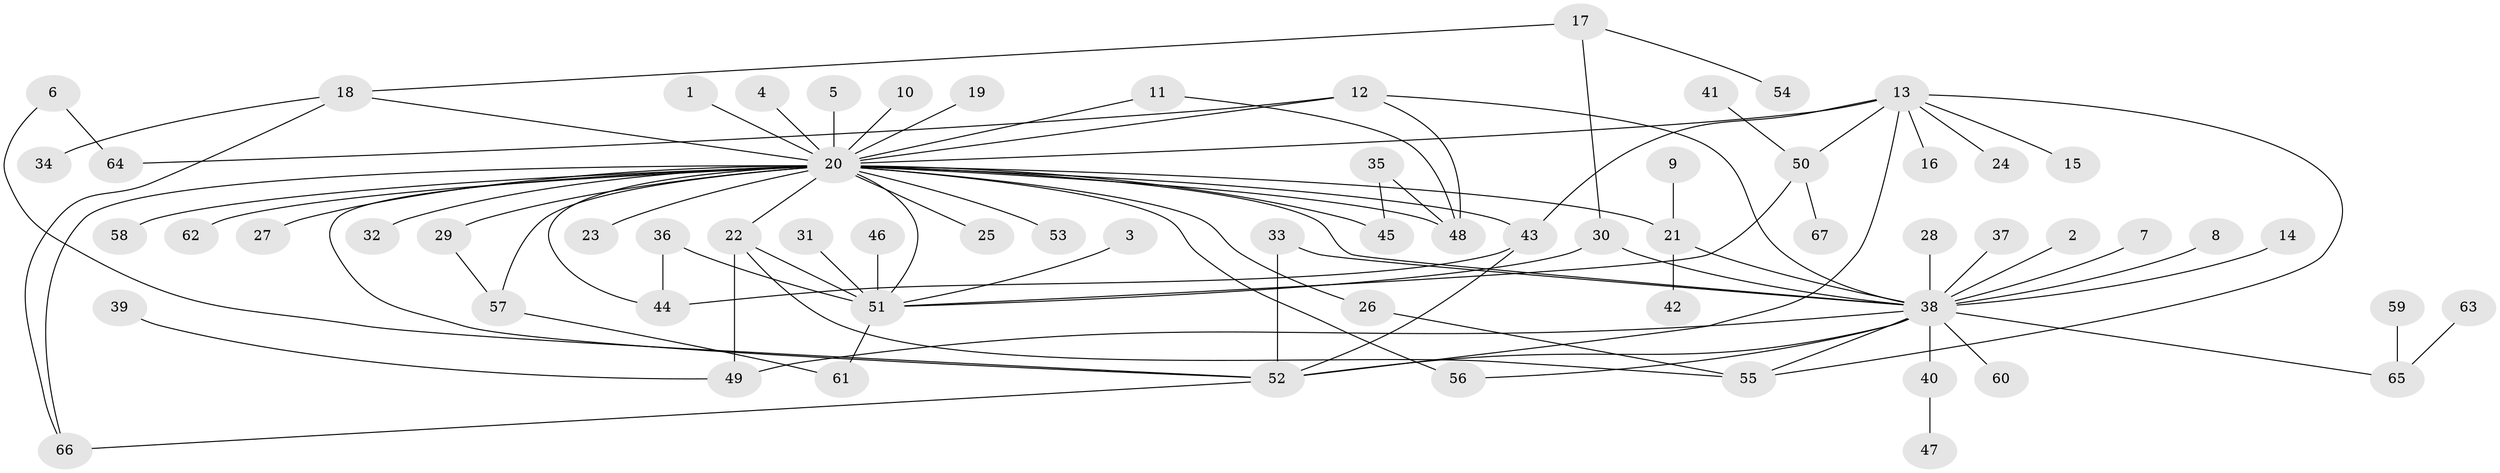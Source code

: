 // original degree distribution, {3: 0.1044776119402985, 35: 0.007462686567164179, 6: 0.03731343283582089, 10: 0.014925373134328358, 5: 0.03731343283582089, 1: 0.5746268656716418, 21: 0.007462686567164179, 12: 0.007462686567164179, 2: 0.1791044776119403, 4: 0.029850746268656716}
// Generated by graph-tools (version 1.1) at 2025/01/03/09/25 03:01:49]
// undirected, 67 vertices, 92 edges
graph export_dot {
graph [start="1"]
  node [color=gray90,style=filled];
  1;
  2;
  3;
  4;
  5;
  6;
  7;
  8;
  9;
  10;
  11;
  12;
  13;
  14;
  15;
  16;
  17;
  18;
  19;
  20;
  21;
  22;
  23;
  24;
  25;
  26;
  27;
  28;
  29;
  30;
  31;
  32;
  33;
  34;
  35;
  36;
  37;
  38;
  39;
  40;
  41;
  42;
  43;
  44;
  45;
  46;
  47;
  48;
  49;
  50;
  51;
  52;
  53;
  54;
  55;
  56;
  57;
  58;
  59;
  60;
  61;
  62;
  63;
  64;
  65;
  66;
  67;
  1 -- 20 [weight=1.0];
  2 -- 38 [weight=1.0];
  3 -- 51 [weight=1.0];
  4 -- 20 [weight=1.0];
  5 -- 20 [weight=1.0];
  6 -- 52 [weight=1.0];
  6 -- 64 [weight=1.0];
  7 -- 38 [weight=1.0];
  8 -- 38 [weight=1.0];
  9 -- 21 [weight=1.0];
  10 -- 20 [weight=1.0];
  11 -- 20 [weight=1.0];
  11 -- 48 [weight=1.0];
  12 -- 20 [weight=1.0];
  12 -- 38 [weight=1.0];
  12 -- 48 [weight=1.0];
  12 -- 64 [weight=1.0];
  13 -- 15 [weight=1.0];
  13 -- 16 [weight=1.0];
  13 -- 20 [weight=1.0];
  13 -- 24 [weight=1.0];
  13 -- 43 [weight=1.0];
  13 -- 50 [weight=1.0];
  13 -- 52 [weight=1.0];
  13 -- 55 [weight=1.0];
  14 -- 38 [weight=1.0];
  17 -- 18 [weight=1.0];
  17 -- 30 [weight=1.0];
  17 -- 54 [weight=1.0];
  18 -- 20 [weight=1.0];
  18 -- 34 [weight=1.0];
  18 -- 66 [weight=1.0];
  19 -- 20 [weight=1.0];
  20 -- 21 [weight=1.0];
  20 -- 22 [weight=2.0];
  20 -- 23 [weight=1.0];
  20 -- 25 [weight=1.0];
  20 -- 26 [weight=1.0];
  20 -- 27 [weight=1.0];
  20 -- 29 [weight=1.0];
  20 -- 32 [weight=1.0];
  20 -- 38 [weight=1.0];
  20 -- 43 [weight=1.0];
  20 -- 44 [weight=1.0];
  20 -- 45 [weight=1.0];
  20 -- 48 [weight=1.0];
  20 -- 51 [weight=1.0];
  20 -- 52 [weight=1.0];
  20 -- 53 [weight=1.0];
  20 -- 56 [weight=1.0];
  20 -- 57 [weight=1.0];
  20 -- 58 [weight=1.0];
  20 -- 62 [weight=1.0];
  20 -- 66 [weight=1.0];
  21 -- 38 [weight=1.0];
  21 -- 42 [weight=1.0];
  22 -- 49 [weight=1.0];
  22 -- 51 [weight=1.0];
  22 -- 55 [weight=1.0];
  26 -- 55 [weight=1.0];
  28 -- 38 [weight=1.0];
  29 -- 57 [weight=1.0];
  30 -- 38 [weight=1.0];
  30 -- 51 [weight=1.0];
  31 -- 51 [weight=1.0];
  33 -- 38 [weight=1.0];
  33 -- 52 [weight=1.0];
  35 -- 45 [weight=1.0];
  35 -- 48 [weight=1.0];
  36 -- 44 [weight=1.0];
  36 -- 51 [weight=1.0];
  37 -- 38 [weight=1.0];
  38 -- 40 [weight=2.0];
  38 -- 49 [weight=1.0];
  38 -- 52 [weight=1.0];
  38 -- 55 [weight=1.0];
  38 -- 56 [weight=1.0];
  38 -- 60 [weight=1.0];
  38 -- 65 [weight=1.0];
  39 -- 49 [weight=1.0];
  40 -- 47 [weight=1.0];
  41 -- 50 [weight=1.0];
  43 -- 44 [weight=1.0];
  43 -- 52 [weight=1.0];
  46 -- 51 [weight=1.0];
  50 -- 51 [weight=1.0];
  50 -- 67 [weight=1.0];
  51 -- 61 [weight=1.0];
  52 -- 66 [weight=1.0];
  57 -- 61 [weight=1.0];
  59 -- 65 [weight=1.0];
  63 -- 65 [weight=1.0];
}
